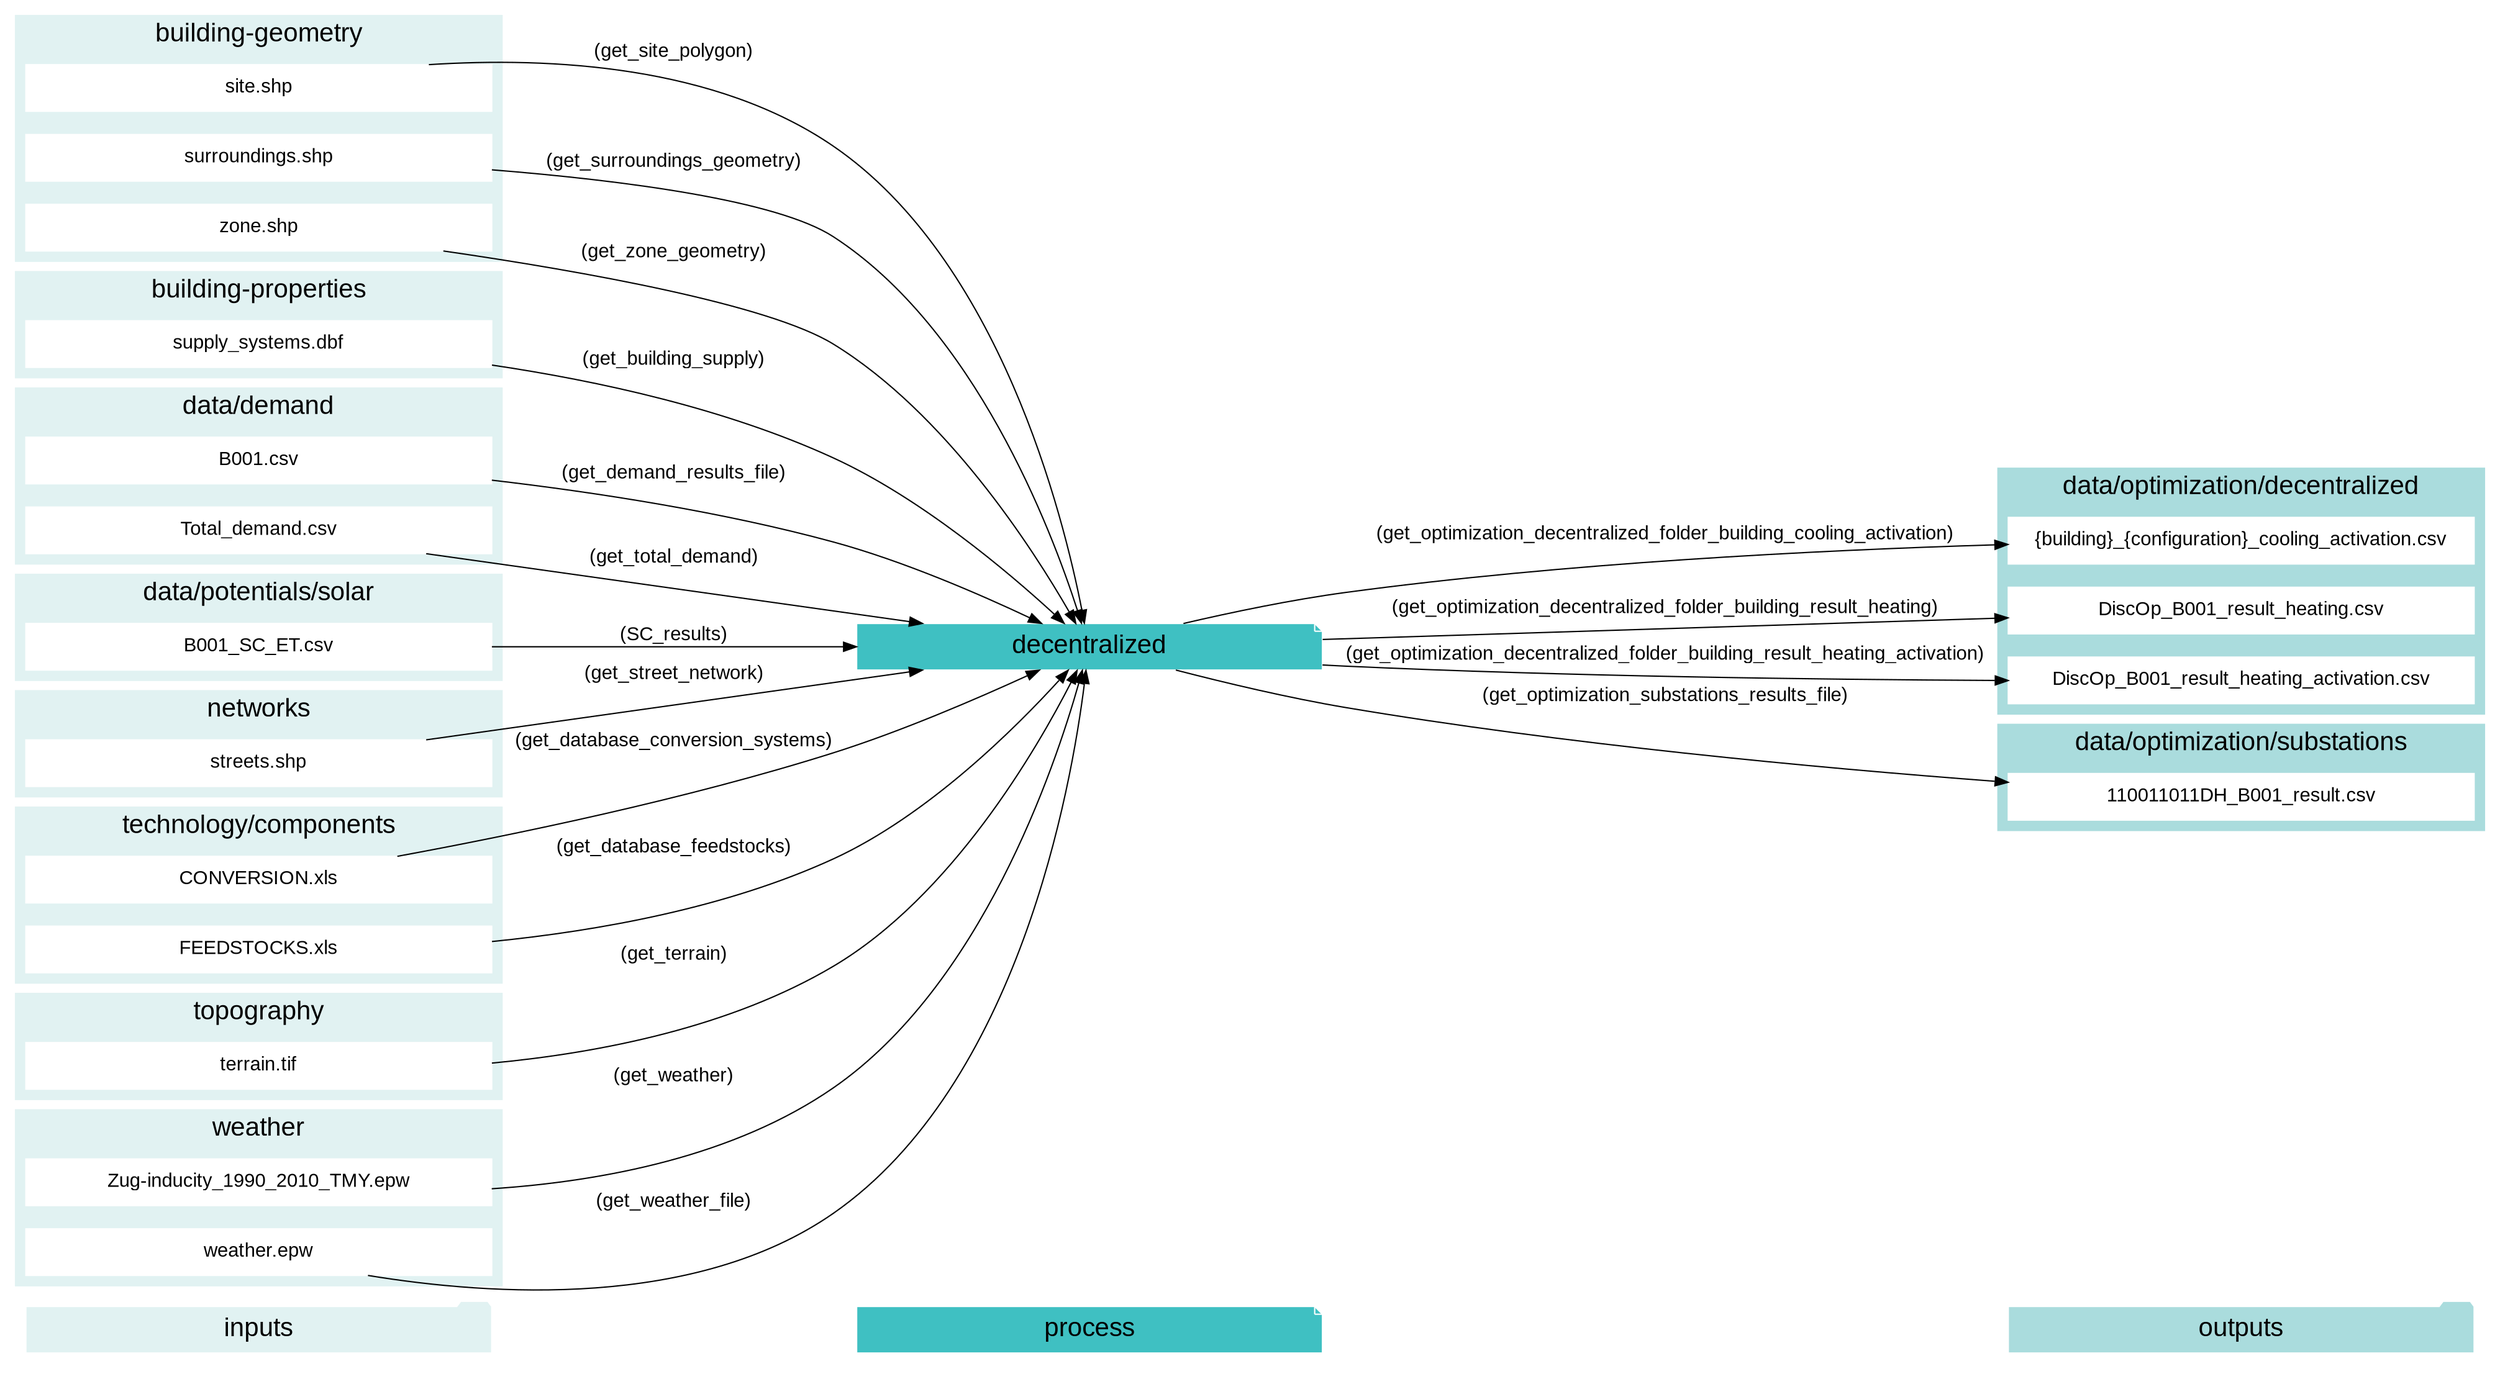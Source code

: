 digraph trace_inputlocator {
    rankdir="LR";
    graph [overlap=false, fontname=arial];
    node [shape=box, style=filled, color=white, fontsize=15, fontname=arial, fixedsize=true, width=5];
    edge [fontname=arial, fontsize = 15]
    newrank=true
    subgraph cluster_legend {
    fontsize=25
    style=invis
    "process"[style=filled, fillcolor="#3FC0C2", shape=note, fontsize=20, fontname="arial"]
    "inputs" [style=filled, shape=folder, color=white, fillcolor="#E1F2F2", fontsize=20]
    "outputs"[style=filled, shape=folder, color=white, fillcolor="#aadcdd", fontsize=20]
    "inputs"->"process"[style=invis]
    "process"->"outputs"[style=invis]
    }
    "decentralized"[style=filled, color=white, fillcolor="#3FC0C2", shape=note, fontsize=20, fontname=arial];
    subgraph cluster_0_in {
        style = filled;
        color = "#E1F2F2";
        fontsize = 20;
        rank=same;
        label="building-geometry";
        "site.shp"
        "surroundings.shp"
        "zone.shp"
    }
    subgraph cluster_1_in {
        style = filled;
        color = "#E1F2F2";
        fontsize = 20;
        rank=same;
        label="building-properties";
        "supply_systems.dbf"
    }
    subgraph cluster_2_in {
        style = filled;
        color = "#E1F2F2";
        fontsize = 20;
        rank=same;
        label="data/demand";
        "B001.csv"
        "Total_demand.csv"
    }
    subgraph cluster_3_out {
        style = filled;
        color = "#aadcdd";
        fontsize = 20;
        rank=same;
        label="data/optimization/decentralized";
        "{building}_{configuration}_cooling_activation.csv"
        "DiscOp_B001_result_heating.csv"
        "DiscOp_B001_result_heating_activation.csv"
    }
    subgraph cluster_4_out {
        style = filled;
        color = "#aadcdd";
        fontsize = 20;
        rank=same;
        label="data/optimization/substations";
        "110011011DH_B001_result.csv"
    }
    subgraph cluster_5_in {
        style = filled;
        color = "#E1F2F2";
        fontsize = 20;
        rank=same;
        label="data/potentials/solar";
        "B001_SC_ET.csv"
    }
    subgraph cluster_6_in {
        style = filled;
        color = "#E1F2F2";
        fontsize = 20;
        rank=same;
        label="networks";
        "streets.shp"
    }
    subgraph cluster_7_in {
        style = filled;
        color = "#E1F2F2";
        fontsize = 20;
        rank=same;
        label="technology/components";
        "CONVERSION.xls"
        "FEEDSTOCKS.xls"
    }
    subgraph cluster_8_in {
        style = filled;
        color = "#E1F2F2";
        fontsize = 20;
        rank=same;
        label="topography";
        "terrain.tif"
    }
    subgraph cluster_9_in {
        style = filled;
        color = "#E1F2F2";
        fontsize = 20;
        rank=same;
        label="weather";
        "Zug-inducity_1990_2010_TMY.epw"
        "weather.epw"
    }
    "B001_SC_ET.csv" -> "decentralized"[label="(SC_results)"]
    "supply_systems.dbf" -> "decentralized"[label="(get_building_supply)"]
    "CONVERSION.xls" -> "decentralized"[label="(get_database_conversion_systems)"]
    "FEEDSTOCKS.xls" -> "decentralized"[label="(get_database_feedstocks)"]
    "B001.csv" -> "decentralized"[label="(get_demand_results_file)"]
    "site.shp" -> "decentralized"[label="(get_site_polygon)"]
    "streets.shp" -> "decentralized"[label="(get_street_network)"]
    "surroundings.shp" -> "decentralized"[label="(get_surroundings_geometry)"]
    "terrain.tif" -> "decentralized"[label="(get_terrain)"]
    "Total_demand.csv" -> "decentralized"[label="(get_total_demand)"]
    "Zug-inducity_1990_2010_TMY.epw" -> "decentralized"[label="(get_weather)"]
    "weather.epw" -> "decentralized"[label="(get_weather_file)"]
    "zone.shp" -> "decentralized"[label="(get_zone_geometry)"]
    "decentralized" -> "{building}_{configuration}_cooling_activation.csv"[label="(get_optimization_decentralized_folder_building_cooling_activation)"]
    "decentralized" -> "DiscOp_B001_result_heating.csv"[label="(get_optimization_decentralized_folder_building_result_heating)"]
    "decentralized" -> "DiscOp_B001_result_heating_activation.csv"[label="(get_optimization_decentralized_folder_building_result_heating_activation)"]
    "decentralized" -> "110011011DH_B001_result.csv"[label="(get_optimization_substations_results_file)"]
    }